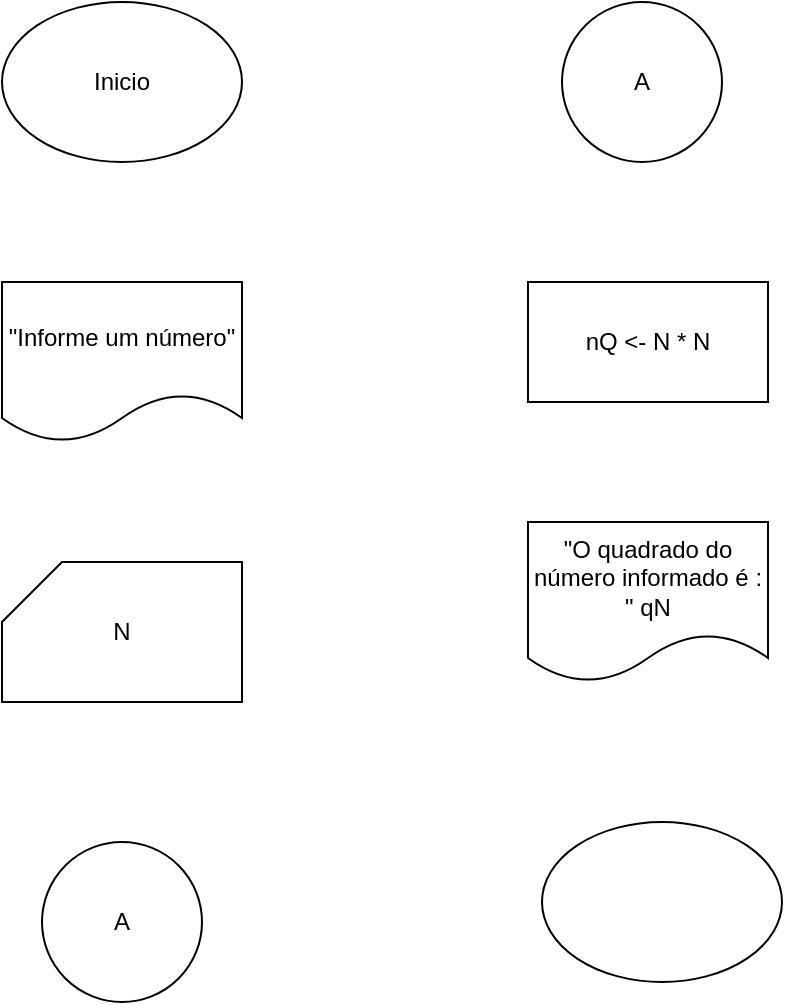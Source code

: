 <mxfile version="11.3.0" type="github" pages="1"><diagram id="zzqM18opUmGV7TJKdzZo" name="Page-1"><mxGraphModel dx="778" dy="441" grid="1" gridSize="10" guides="1" tooltips="1" connect="1" arrows="1" fold="1" page="1" pageScale="1" pageWidth="827" pageHeight="1169" math="0" shadow="0"><root><mxCell id="0"/><mxCell id="1" parent="0"/><mxCell id="9xsXpoXuvA27Ev8PFcC1-1" value="Inicio" style="ellipse;whiteSpace=wrap;html=1;" vertex="1" parent="1"><mxGeometry x="150" y="20" width="120" height="80" as="geometry"/></mxCell><mxCell id="9xsXpoXuvA27Ev8PFcC1-2" value="&quot;Informe um número&quot;" style="shape=document;whiteSpace=wrap;html=1;boundedLbl=1;" vertex="1" parent="1"><mxGeometry x="150" y="160" width="120" height="80" as="geometry"/></mxCell><mxCell id="9xsXpoXuvA27Ev8PFcC1-3" value="N" style="shape=card;whiteSpace=wrap;html=1;" vertex="1" parent="1"><mxGeometry x="150" y="300" width="120" height="70" as="geometry"/></mxCell><mxCell id="9xsXpoXuvA27Ev8PFcC1-4" value="A" style="ellipse;whiteSpace=wrap;html=1;aspect=fixed;" vertex="1" parent="1"><mxGeometry x="170" y="440" width="80" height="80" as="geometry"/></mxCell><mxCell id="9xsXpoXuvA27Ev8PFcC1-5" value="A" style="ellipse;whiteSpace=wrap;html=1;aspect=fixed;" vertex="1" parent="1"><mxGeometry x="430" y="20" width="80" height="80" as="geometry"/></mxCell><mxCell id="9xsXpoXuvA27Ev8PFcC1-6" value="nQ &amp;lt;- N * N" style="rounded=0;whiteSpace=wrap;html=1;" vertex="1" parent="1"><mxGeometry x="413" y="160" width="120" height="60" as="geometry"/></mxCell><mxCell id="9xsXpoXuvA27Ev8PFcC1-7" value="&quot;O quadrado do número informado é : &quot; qN" style="shape=document;whiteSpace=wrap;html=1;boundedLbl=1;" vertex="1" parent="1"><mxGeometry x="413" y="280" width="120" height="80" as="geometry"/></mxCell><mxCell id="9xsXpoXuvA27Ev8PFcC1-8" value="" style="ellipse;whiteSpace=wrap;html=1;" vertex="1" parent="1"><mxGeometry x="420" y="430" width="120" height="80" as="geometry"/></mxCell></root></mxGraphModel></diagram></mxfile>